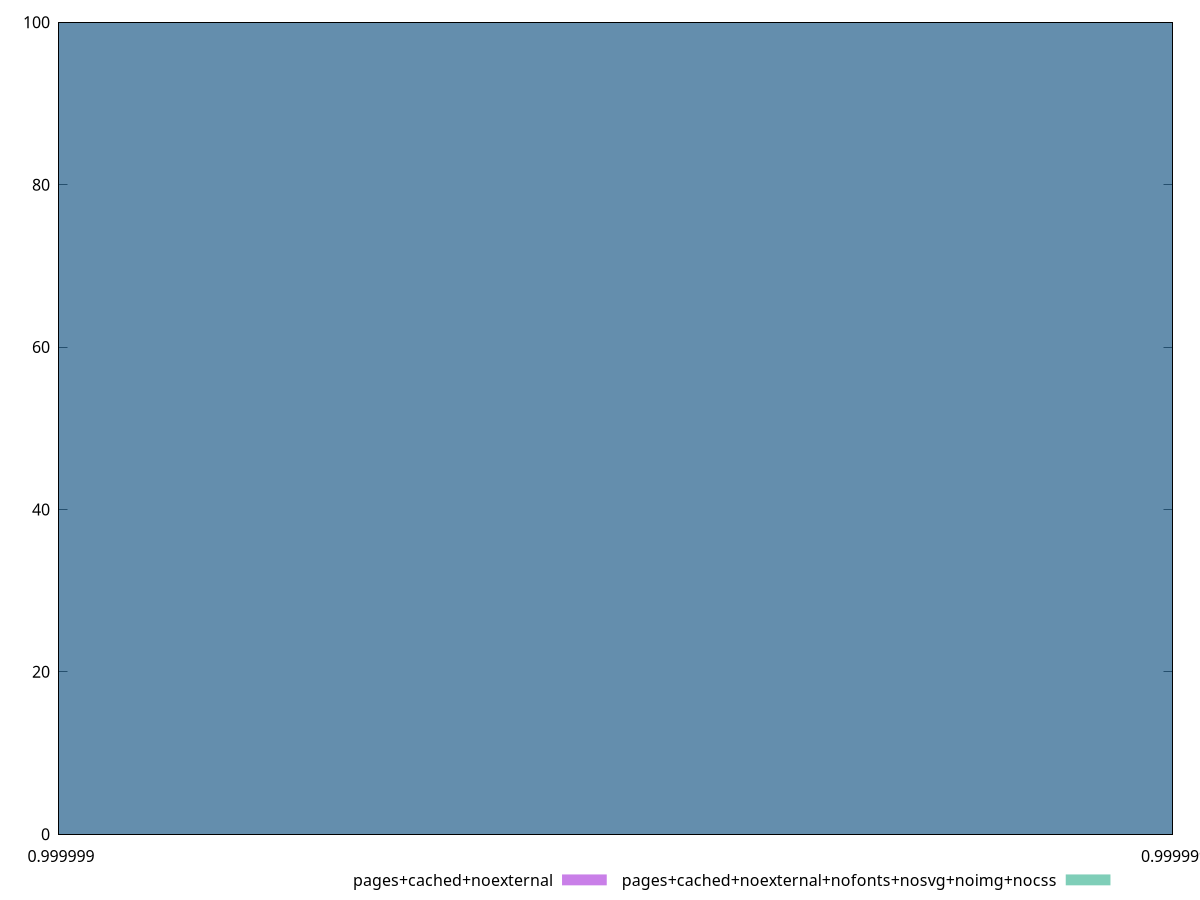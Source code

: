 $_pagesCachedNoexternal <<EOF
0.9999993380488859 100
EOF
$_pagesCachedNoexternalNofontsNosvgNoimgNocss <<EOF
0.9999993380488859 100
EOF
set key outside below
set terminal pngcairo
set output "report_00004_2020-11-02T20-21-41.718Z/estimated-input-latency/estimated-input-latency_pages+cached+noexternal_pages+cached+noexternal+nofonts+nosvg+noimg+nocss+hist.png"
set boxwidth 4.323062270729413e-16
set style fill transparent solid 0.5 noborder
set yrange [0:100]
plot $_pagesCachedNoexternal title "pages+cached+noexternal" with boxes ,$_pagesCachedNoexternalNofontsNosvgNoimgNocss title "pages+cached+noexternal+nofonts+nosvg+noimg+nocss" with boxes ,